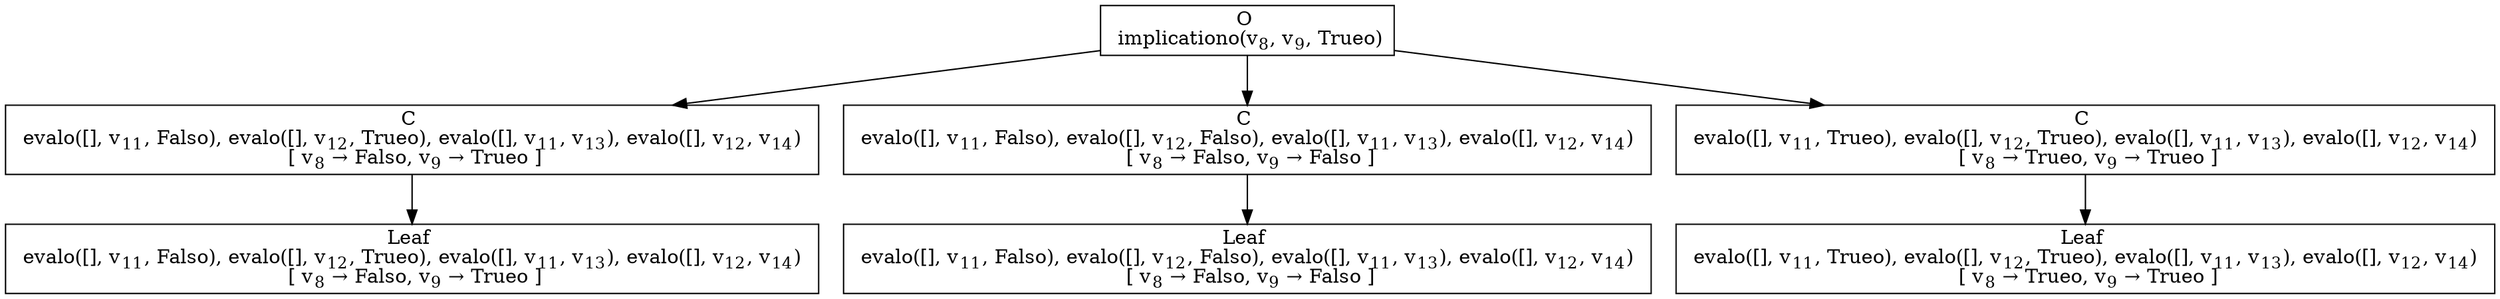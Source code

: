 digraph {
    graph [rankdir=TB
          ,bgcolor=transparent];
    node [shape=box
         ,fillcolor=white
         ,style=filled];
    0 [label=<O <BR/> implicationo(v<SUB>8</SUB>, v<SUB>9</SUB>, Trueo)>];
    1 [label=<C <BR/> evalo([], v<SUB>11</SUB>, Falso), evalo([], v<SUB>12</SUB>, Trueo), evalo([], v<SUB>11</SUB>, v<SUB>13</SUB>), evalo([], v<SUB>12</SUB>, v<SUB>14</SUB>) <BR/>  [ v<SUB>8</SUB> &rarr; Falso, v<SUB>9</SUB> &rarr; Trueo ] >];
    2 [label=<C <BR/> evalo([], v<SUB>11</SUB>, Falso), evalo([], v<SUB>12</SUB>, Falso), evalo([], v<SUB>11</SUB>, v<SUB>13</SUB>), evalo([], v<SUB>12</SUB>, v<SUB>14</SUB>) <BR/>  [ v<SUB>8</SUB> &rarr; Falso, v<SUB>9</SUB> &rarr; Falso ] >];
    3 [label=<C <BR/> evalo([], v<SUB>11</SUB>, Trueo), evalo([], v<SUB>12</SUB>, Trueo), evalo([], v<SUB>11</SUB>, v<SUB>13</SUB>), evalo([], v<SUB>12</SUB>, v<SUB>14</SUB>) <BR/>  [ v<SUB>8</SUB> &rarr; Trueo, v<SUB>9</SUB> &rarr; Trueo ] >];
    4 [label=<Leaf <BR/> evalo([], v<SUB>11</SUB>, Falso), evalo([], v<SUB>12</SUB>, Trueo), evalo([], v<SUB>11</SUB>, v<SUB>13</SUB>), evalo([], v<SUB>12</SUB>, v<SUB>14</SUB>) <BR/>  [ v<SUB>8</SUB> &rarr; Falso, v<SUB>9</SUB> &rarr; Trueo ] >];
    5 [label=<Leaf <BR/> evalo([], v<SUB>11</SUB>, Falso), evalo([], v<SUB>12</SUB>, Falso), evalo([], v<SUB>11</SUB>, v<SUB>13</SUB>), evalo([], v<SUB>12</SUB>, v<SUB>14</SUB>) <BR/>  [ v<SUB>8</SUB> &rarr; Falso, v<SUB>9</SUB> &rarr; Falso ] >];
    6 [label=<Leaf <BR/> evalo([], v<SUB>11</SUB>, Trueo), evalo([], v<SUB>12</SUB>, Trueo), evalo([], v<SUB>11</SUB>, v<SUB>13</SUB>), evalo([], v<SUB>12</SUB>, v<SUB>14</SUB>) <BR/>  [ v<SUB>8</SUB> &rarr; Trueo, v<SUB>9</SUB> &rarr; Trueo ] >];
    0 -> 1 [label=""];
    0 -> 2 [label=""];
    0 -> 3 [label=""];
    1 -> 4 [label=""];
    2 -> 5 [label=""];
    3 -> 6 [label=""];
}